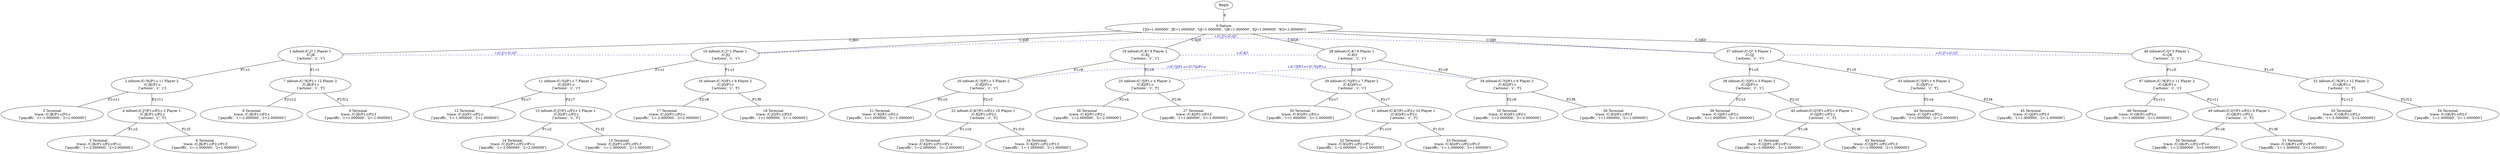 // My game
graph {
	0 [label="0 Nature
 ['JQ=1.000000', 'JK=1.000000', 'QJ=1.000000', 'QK=1.000000', 'KJ=1.000000', 'KQ=1.000000']"]
	Begin -- 0 [label=0]
	1 [label="1 infoset:/C:J? 1 Player 1
 /C:JK
 ['actions', 'c', 'r']"]
	0 -- 1 [label="C:JK0"]
	2 [label="2 infoset:/C:?K/P1:c 11 Player 2
 /C:JK/P1:c
 ['actions', 'c', 'r']"]
	1 -- 2 [label="P1:c1"]
	3 [label="3 Terminal
 trace: /C:JK/P1:c/P2:c
 ['payoffs', '1=-1.000000', '2=1.000000']"]
	2 -- 3 [label="P2:c11"]
	4 [label="4 infoset:/C:J?/P1:c/P2:r 2 Player 1
 /C:JK/P1:c/P2:r
 ['actions', 'c', 'f']"]
	2 -- 4 [label="P2:r11"]
	5 [label="5 Terminal
 trace: /C:JK/P1:c/P2:r/P1:c
 ['payoffs', '1=-2.000000', '2=2.000000']"]
	4 -- 5 [label="P1:c2"]
	6 [label="6 Terminal
 trace: /C:JK/P1:c/P2:r/P1:f
 ['payoffs', '1=-1.000000', '2=1.000000']"]
	4 -- 6 [label="P1:f2"]
	7 [label="7 infoset:/C:?K/P1:r 12 Player 2
 /C:JK/P1:r
 ['actions', 'c', 'f']"]
	1 -- 7 [label="P1:r1"]
	8 [label="8 Terminal
 trace: /C:JK/P1:r/P2:c
 ['payoffs', '1=-2.000000', '2=2.000000']"]
	7 -- 8 [label="P2:c12"]
	9 [label="9 Terminal
 trace: /C:JK/P1:r/P2:f
 ['payoffs', '1=1.000000', '2=-1.000000']"]
	7 -- 9 [label="P2:f12"]
	10 [label="10 infoset:/C:J? 1 Player 1
 /C:JQ
 ['actions', 'c', 'r']"]
	0 -- 10 [label="C:JQ0"]
	11 [label="11 infoset:/C:?Q/P1:c 7 Player 2
 /C:JQ/P1:c
 ['actions', 'c', 'r']"]
	10 -- 11 [label="P1:c1"]
	12 [label="12 Terminal
 trace: /C:JQ/P1:c/P2:c
 ['payoffs', '1=-1.000000', '2=1.000000']"]
	11 -- 12 [label="P2:c7"]
	13 [label="13 infoset:/C:J?/P1:c/P2:r 2 Player 1
 /C:JQ/P1:c/P2:r
 ['actions', 'c', 'f']"]
	11 -- 13 [label="P2:r7"]
	14 [label="14 Terminal
 trace: /C:JQ/P1:c/P2:r/P1:c
 ['payoffs', '1=-2.000000', '2=2.000000']"]
	13 -- 14 [label="P1:c2"]
	15 [label="15 Terminal
 trace: /C:JQ/P1:c/P2:r/P1:f
 ['payoffs', '1=-1.000000', '2=1.000000']"]
	13 -- 15 [label="P1:f2"]
	16 [label="16 infoset:/C:?Q/P1:r 8 Player 2
 /C:JQ/P1:r
 ['actions', 'c', 'f']"]
	10 -- 16 [label="P1:r1"]
	17 [label="17 Terminal
 trace: /C:JQ/P1:r/P2:c
 ['payoffs', '1=-2.000000', '2=2.000000']"]
	16 -- 17 [label="P2:c8"]
	18 [label="18 Terminal
 trace: /C:JQ/P1:r/P2:f
 ['payoffs', '1=1.000000', '2=-1.000000']"]
	16 -- 18 [label="P2:f8"]
	19 [label="19 infoset:/C:K? 9 Player 1
 /C:KJ
 ['actions', 'c', 'r']"]
	0 -- 19 [label="C:KJ0"]
	20 [label="20 infoset:/C:?J/P1:c 3 Player 2
 /C:KJ/P1:c
 ['actions', 'c', 'r']"]
	19 -- 20 [label="P1:c9"]
	21 [label="21 Terminal
 trace: /C:KJ/P1:c/P2:c
 ['payoffs', '1=1.000000', '2=-1.000000']"]
	20 -- 21 [label="P2:c3"]
	22 [label="22 infoset:/C:K?/P1:c/P2:r 10 Player 1
 /C:KJ/P1:c/P2:r
 ['actions', 'c', 'f']"]
	20 -- 22 [label="P2:r3"]
	23 [label="23 Terminal
 trace: /C:KJ/P1:c/P2:r/P1:c
 ['payoffs', '1=2.000000', '2=-2.000000']"]
	22 -- 23 [label="P1:c10"]
	24 [label="24 Terminal
 trace: /C:KJ/P1:c/P2:r/P1:f
 ['payoffs', '1=-1.000000', '2=1.000000']"]
	22 -- 24 [label="P1:f10"]
	25 [label="25 infoset:/C:?J/P1:r 4 Player 2
 /C:KJ/P1:r
 ['actions', 'c', 'f']"]
	19 -- 25 [label="P1:r9"]
	26 [label="26 Terminal
 trace: /C:KJ/P1:r/P2:c
 ['payoffs', '1=2.000000', '2=-2.000000']"]
	25 -- 26 [label="P2:c4"]
	27 [label="27 Terminal
 trace: /C:KJ/P1:r/P2:f
 ['payoffs', '1=1.000000', '2=-1.000000']"]
	25 -- 27 [label="P2:f4"]
	28 [label="28 infoset:/C:K? 9 Player 1
 /C:KQ
 ['actions', 'c', 'r']"]
	0 -- 28 [label="C:KQ0"]
	29 [label="29 infoset:/C:?Q/P1:c 7 Player 2
 /C:KQ/P1:c
 ['actions', 'c', 'r']"]
	28 -- 29 [label="P1:c9"]
	30 [label="30 Terminal
 trace: /C:KQ/P1:c/P2:c
 ['payoffs', '1=1.000000', '2=-1.000000']"]
	29 -- 30 [label="P2:c7"]
	31 [label="31 infoset:/C:K?/P1:c/P2:r 10 Player 1
 /C:KQ/P1:c/P2:r
 ['actions', 'c', 'f']"]
	29 -- 31 [label="P2:r7"]
	32 [label="32 Terminal
 trace: /C:KQ/P1:c/P2:r/P1:c
 ['payoffs', '1=2.000000', '2=-2.000000']"]
	31 -- 32 [label="P1:c10"]
	33 [label="33 Terminal
 trace: /C:KQ/P1:c/P2:r/P1:f
 ['payoffs', '1=-1.000000', '2=1.000000']"]
	31 -- 33 [label="P1:f10"]
	34 [label="34 infoset:/C:?Q/P1:r 8 Player 2
 /C:KQ/P1:r
 ['actions', 'c', 'f']"]
	28 -- 34 [label="P1:r9"]
	35 [label="35 Terminal
 trace: /C:KQ/P1:r/P2:c
 ['payoffs', '1=2.000000', '2=-2.000000']"]
	34 -- 35 [label="P2:c8"]
	36 [label="36 Terminal
 trace: /C:KQ/P1:r/P2:f
 ['payoffs', '1=1.000000', '2=-1.000000']"]
	34 -- 36 [label="P2:f8"]
	37 [label="37 infoset:/C:Q? 5 Player 1
 /C:QJ
 ['actions', 'c', 'r']"]
	0 -- 37 [label="C:QJ0"]
	38 [label="38 infoset:/C:?J/P1:c 3 Player 2
 /C:QJ/P1:c
 ['actions', 'c', 'r']"]
	37 -- 38 [label="P1:c5"]
	39 [label="39 Terminal
 trace: /C:QJ/P1:c/P2:c
 ['payoffs', '1=1.000000', '2=-1.000000']"]
	38 -- 39 [label="P2:c3"]
	40 [label="40 infoset:/C:Q?/P1:c/P2:r 6 Player 1
 /C:QJ/P1:c/P2:r
 ['actions', 'c', 'f']"]
	38 -- 40 [label="P2:r3"]
	41 [label="41 Terminal
 trace: /C:QJ/P1:c/P2:r/P1:c
 ['payoffs', '1=2.000000', '2=-2.000000']"]
	40 -- 41 [label="P1:c6"]
	42 [label="42 Terminal
 trace: /C:QJ/P1:c/P2:r/P1:f
 ['payoffs', '1=-1.000000', '2=1.000000']"]
	40 -- 42 [label="P1:f6"]
	43 [label="43 infoset:/C:?J/P1:r 4 Player 2
 /C:QJ/P1:r
 ['actions', 'c', 'f']"]
	37 -- 43 [label="P1:r5"]
	44 [label="44 Terminal
 trace: /C:QJ/P1:r/P2:c
 ['payoffs', '1=2.000000', '2=-2.000000']"]
	43 -- 44 [label="P2:c4"]
	45 [label="45 Terminal
 trace: /C:QJ/P1:r/P2:f
 ['payoffs', '1=1.000000', '2=-1.000000']"]
	43 -- 45 [label="P2:f4"]
	46 [label="46 infoset:/C:Q? 5 Player 1
 /C:QK
 ['actions', 'c', 'r']"]
	0 -- 46 [label="C:QK0"]
	47 [label="47 infoset:/C:?K/P1:c 11 Player 2
 /C:QK/P1:c
 ['actions', 'c', 'r']"]
	46 -- 47 [label="P1:c5"]
	48 [label="48 Terminal
 trace: /C:QK/P1:c/P2:c
 ['payoffs', '1=-1.000000', '2=1.000000']"]
	47 -- 48 [label="P2:c11"]
	49 [label="49 infoset:/C:Q?/P1:c/P2:r 6 Player 1
 /C:QK/P1:c/P2:r
 ['actions', 'c', 'f']"]
	47 -- 49 [label="P2:r11"]
	50 [label="50 Terminal
 trace: /C:QK/P1:c/P2:r/P1:c
 ['payoffs', '1=-2.000000', '2=2.000000']"]
	49 -- 50 [label="P1:c6"]
	51 [label="51 Terminal
 trace: /C:QK/P1:c/P2:r/P1:f
 ['payoffs', '1=-1.000000', '2=1.000000']"]
	49 -- 51 [label="P1:f6"]
	52 [label="52 infoset:/C:?K/P1:r 12 Player 2
 /C:QK/P1:r
 ['actions', 'c', 'f']"]
	46 -- 52 [label="P1:r5"]
	53 [label="53 Terminal
 trace: /C:QK/P1:r/P2:c
 ['payoffs', '1=-2.000000', '2=2.000000']"]
	52 -- 53 [label="P2:c12"]
	54 [label="54 Terminal
 trace: /C:QK/P1:r/P2:f
 ['payoffs', '1=1.000000', '2=-1.000000']"]
	52 -- 54 [label="P2:f12"]
	1 -- 10 [color=blue constraint=false fontcolor=blue style=dashed xlabel="+/C:J?+/C:Q?"]
	10 -- 37 [color=blue constraint=false fontcolor=blue style=dashed xlabel="+/C:J?+/C:Q?"]
	37 -- 46 [color=blue constraint=false fontcolor=blue style=dashed xlabel="+/C:J?+/C:Q?"]
	19 -- 28 [color=blue constraint=false fontcolor=blue style=dashed xlabel="+/C:K?"]
	20 -- 29 [color=blue constraint=false fontcolor=blue style=dashed xlabel="+/C:?J/P1:c+/C:?Q/P1:c"]
	25 -- 34 [color=blue constraint=false fontcolor=blue style=dashed xlabel="+/C:?J/P1:r+/C:?Q/P1:r"]
}

